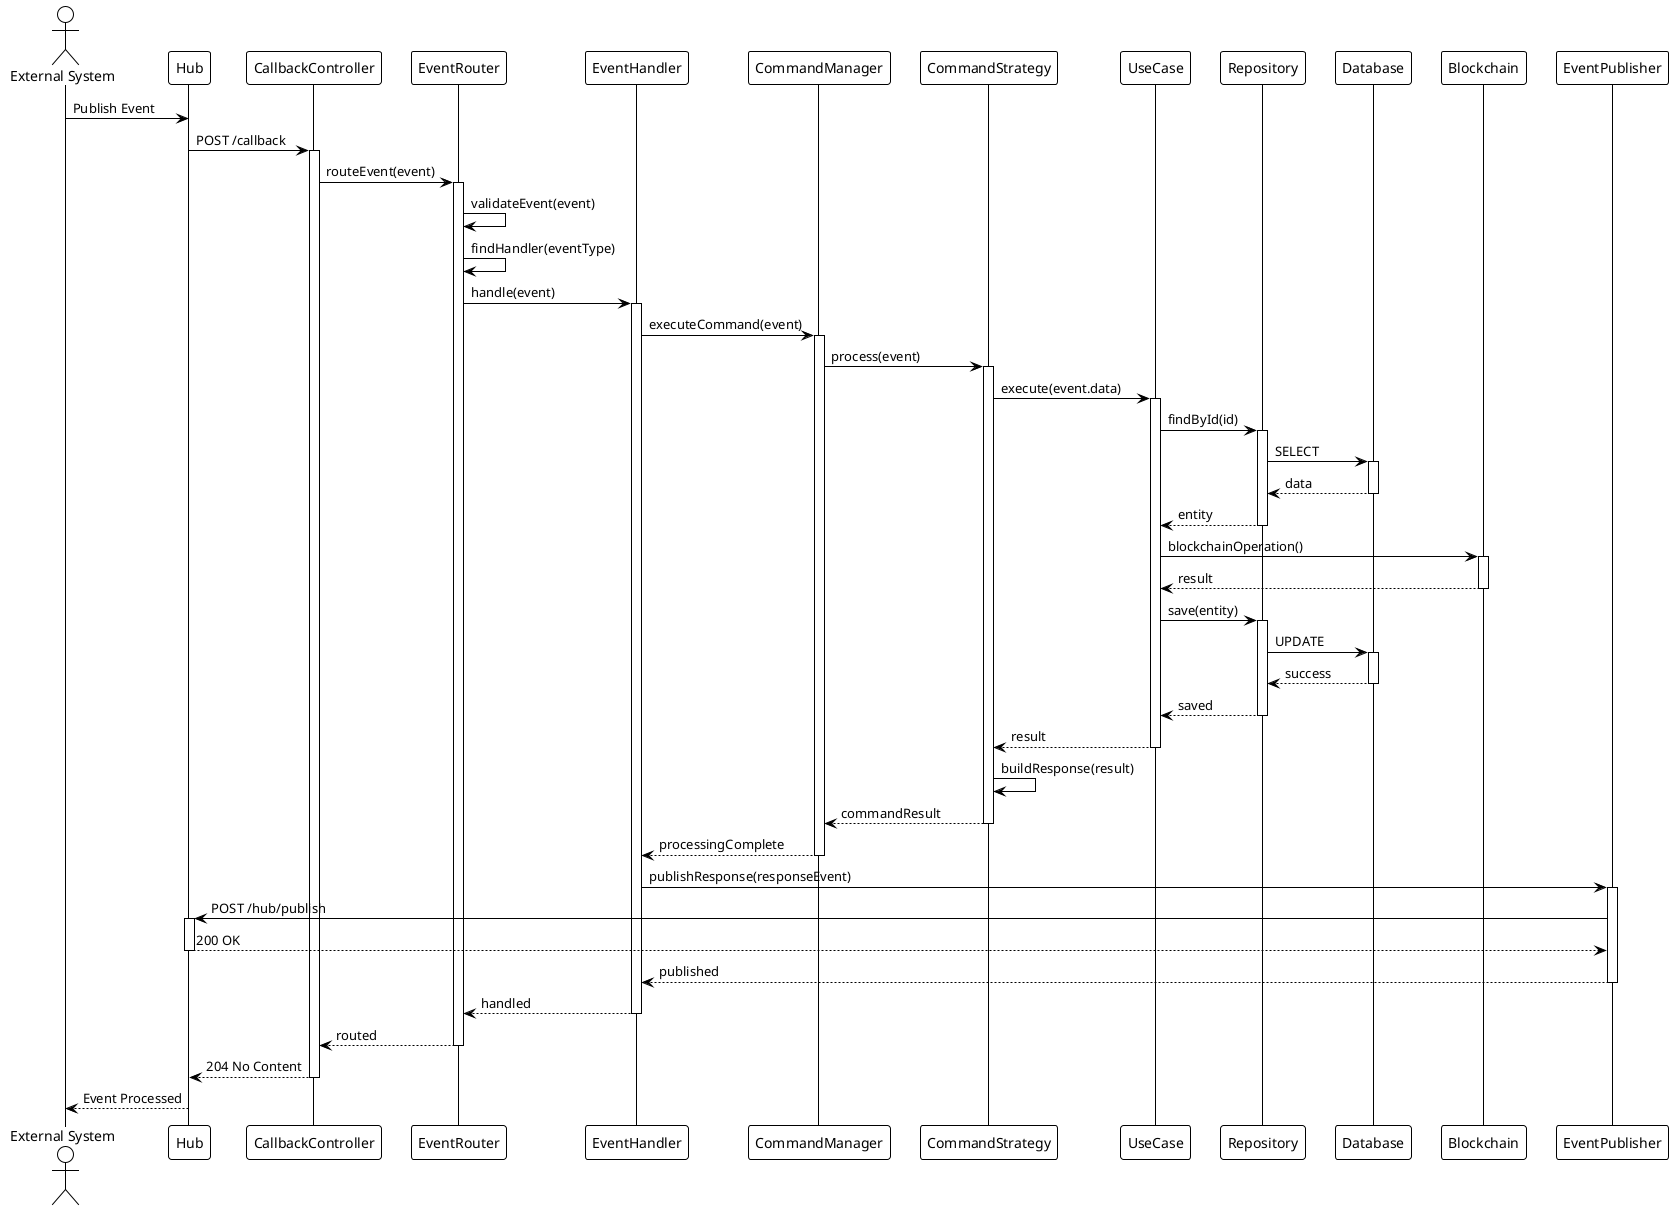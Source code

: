 @startuml Event Sequence Flow

!theme plain
skinparam backgroundColor #FFFFFF

actor "External System" as EXT
participant "Hub" as HUB
participant "CallbackController" as CC
participant "EventRouter" as ER
participant "EventHandler" as EH
participant "CommandManager" as CM
participant "CommandStrategy" as CS
participant "UseCase" as UC
participant "Repository" as REP
participant "Database" as DB
participant "Blockchain" as BC
participant "EventPublisher" as EP

EXT -> HUB: Publish Event
HUB -> CC: POST /callback
activate CC

CC -> ER: routeEvent(event)
activate ER

ER -> ER: validateEvent(event)
ER -> ER: findHandler(eventType)
ER -> EH: handle(event)
activate EH

EH -> CM: executeCommand(event)
activate CM

CM -> CS: process(event)
activate CS

CS -> UC: execute(event.data)
activate UC

UC -> REP: findById(id)
activate REP
REP -> DB: SELECT
activate DB
DB --> REP: data
deactivate DB
REP --> UC: entity
deactivate REP

UC -> BC: blockchainOperation()
activate BC
BC --> UC: result
deactivate BC

UC -> REP: save(entity)
activate REP
REP -> DB: UPDATE
activate DB
DB --> REP: success
deactivate DB
REP --> UC: saved
deactivate REP

UC --> CS: result
deactivate UC

CS -> CS: buildResponse(result)
CS --> CM: commandResult
deactivate CS

CM --> EH: processingComplete
deactivate CM

EH -> EP: publishResponse(responseEvent)
activate EP
EP -> HUB: POST /hub/publish
activate HUB
HUB --> EP: 200 OK
deactivate HUB
EP --> EH: published
deactivate EP

EH --> ER: handled
deactivate EH

ER --> CC: routed
deactivate ER

CC --> HUB: 204 No Content
deactivate CC

HUB --> EXT: Event Processed

@enduml 